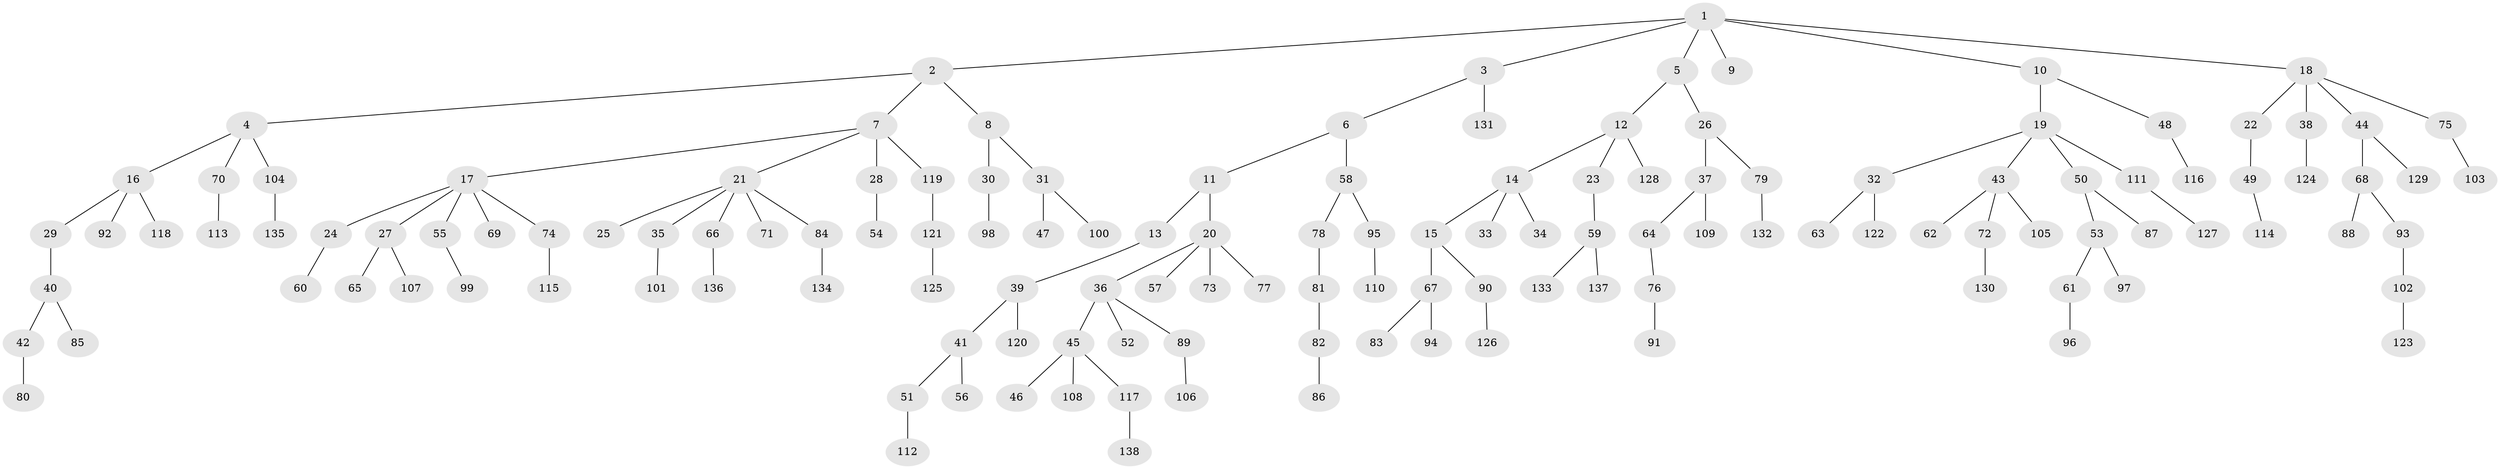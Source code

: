 // coarse degree distribution, {5: 0.03125, 2: 0.23958333333333334, 4: 0.052083333333333336, 1: 0.59375, 3: 0.041666666666666664, 7: 0.020833333333333332, 9: 0.010416666666666666, 17: 0.010416666666666666}
// Generated by graph-tools (version 1.1) at 2025/56/03/04/25 21:56:13]
// undirected, 138 vertices, 137 edges
graph export_dot {
graph [start="1"]
  node [color=gray90,style=filled];
  1;
  2;
  3;
  4;
  5;
  6;
  7;
  8;
  9;
  10;
  11;
  12;
  13;
  14;
  15;
  16;
  17;
  18;
  19;
  20;
  21;
  22;
  23;
  24;
  25;
  26;
  27;
  28;
  29;
  30;
  31;
  32;
  33;
  34;
  35;
  36;
  37;
  38;
  39;
  40;
  41;
  42;
  43;
  44;
  45;
  46;
  47;
  48;
  49;
  50;
  51;
  52;
  53;
  54;
  55;
  56;
  57;
  58;
  59;
  60;
  61;
  62;
  63;
  64;
  65;
  66;
  67;
  68;
  69;
  70;
  71;
  72;
  73;
  74;
  75;
  76;
  77;
  78;
  79;
  80;
  81;
  82;
  83;
  84;
  85;
  86;
  87;
  88;
  89;
  90;
  91;
  92;
  93;
  94;
  95;
  96;
  97;
  98;
  99;
  100;
  101;
  102;
  103;
  104;
  105;
  106;
  107;
  108;
  109;
  110;
  111;
  112;
  113;
  114;
  115;
  116;
  117;
  118;
  119;
  120;
  121;
  122;
  123;
  124;
  125;
  126;
  127;
  128;
  129;
  130;
  131;
  132;
  133;
  134;
  135;
  136;
  137;
  138;
  1 -- 2;
  1 -- 3;
  1 -- 5;
  1 -- 9;
  1 -- 10;
  1 -- 18;
  2 -- 4;
  2 -- 7;
  2 -- 8;
  3 -- 6;
  3 -- 131;
  4 -- 16;
  4 -- 70;
  4 -- 104;
  5 -- 12;
  5 -- 26;
  6 -- 11;
  6 -- 58;
  7 -- 17;
  7 -- 21;
  7 -- 28;
  7 -- 119;
  8 -- 30;
  8 -- 31;
  10 -- 19;
  10 -- 48;
  11 -- 13;
  11 -- 20;
  12 -- 14;
  12 -- 23;
  12 -- 128;
  13 -- 39;
  14 -- 15;
  14 -- 33;
  14 -- 34;
  15 -- 67;
  15 -- 90;
  16 -- 29;
  16 -- 92;
  16 -- 118;
  17 -- 24;
  17 -- 27;
  17 -- 55;
  17 -- 69;
  17 -- 74;
  18 -- 22;
  18 -- 38;
  18 -- 44;
  18 -- 75;
  19 -- 32;
  19 -- 43;
  19 -- 50;
  19 -- 111;
  20 -- 36;
  20 -- 57;
  20 -- 73;
  20 -- 77;
  21 -- 25;
  21 -- 35;
  21 -- 66;
  21 -- 71;
  21 -- 84;
  22 -- 49;
  23 -- 59;
  24 -- 60;
  26 -- 37;
  26 -- 79;
  27 -- 65;
  27 -- 107;
  28 -- 54;
  29 -- 40;
  30 -- 98;
  31 -- 47;
  31 -- 100;
  32 -- 63;
  32 -- 122;
  35 -- 101;
  36 -- 45;
  36 -- 52;
  36 -- 89;
  37 -- 64;
  37 -- 109;
  38 -- 124;
  39 -- 41;
  39 -- 120;
  40 -- 42;
  40 -- 85;
  41 -- 51;
  41 -- 56;
  42 -- 80;
  43 -- 62;
  43 -- 72;
  43 -- 105;
  44 -- 68;
  44 -- 129;
  45 -- 46;
  45 -- 108;
  45 -- 117;
  48 -- 116;
  49 -- 114;
  50 -- 53;
  50 -- 87;
  51 -- 112;
  53 -- 61;
  53 -- 97;
  55 -- 99;
  58 -- 78;
  58 -- 95;
  59 -- 133;
  59 -- 137;
  61 -- 96;
  64 -- 76;
  66 -- 136;
  67 -- 83;
  67 -- 94;
  68 -- 88;
  68 -- 93;
  70 -- 113;
  72 -- 130;
  74 -- 115;
  75 -- 103;
  76 -- 91;
  78 -- 81;
  79 -- 132;
  81 -- 82;
  82 -- 86;
  84 -- 134;
  89 -- 106;
  90 -- 126;
  93 -- 102;
  95 -- 110;
  102 -- 123;
  104 -- 135;
  111 -- 127;
  117 -- 138;
  119 -- 121;
  121 -- 125;
}
